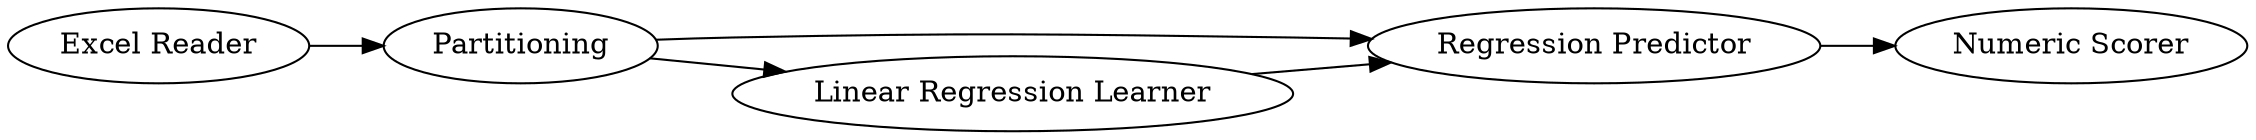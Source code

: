 digraph {
	4 -> 5
	3 -> 4
	1 -> 2
	2 -> 3
	2 -> 4
	5 [label="Numeric Scorer"]
	1 [label="Excel Reader"]
	4 [label="Regression Predictor"]
	3 [label="Linear Regression Learner"]
	2 [label=Partitioning]
	rankdir=LR
}
